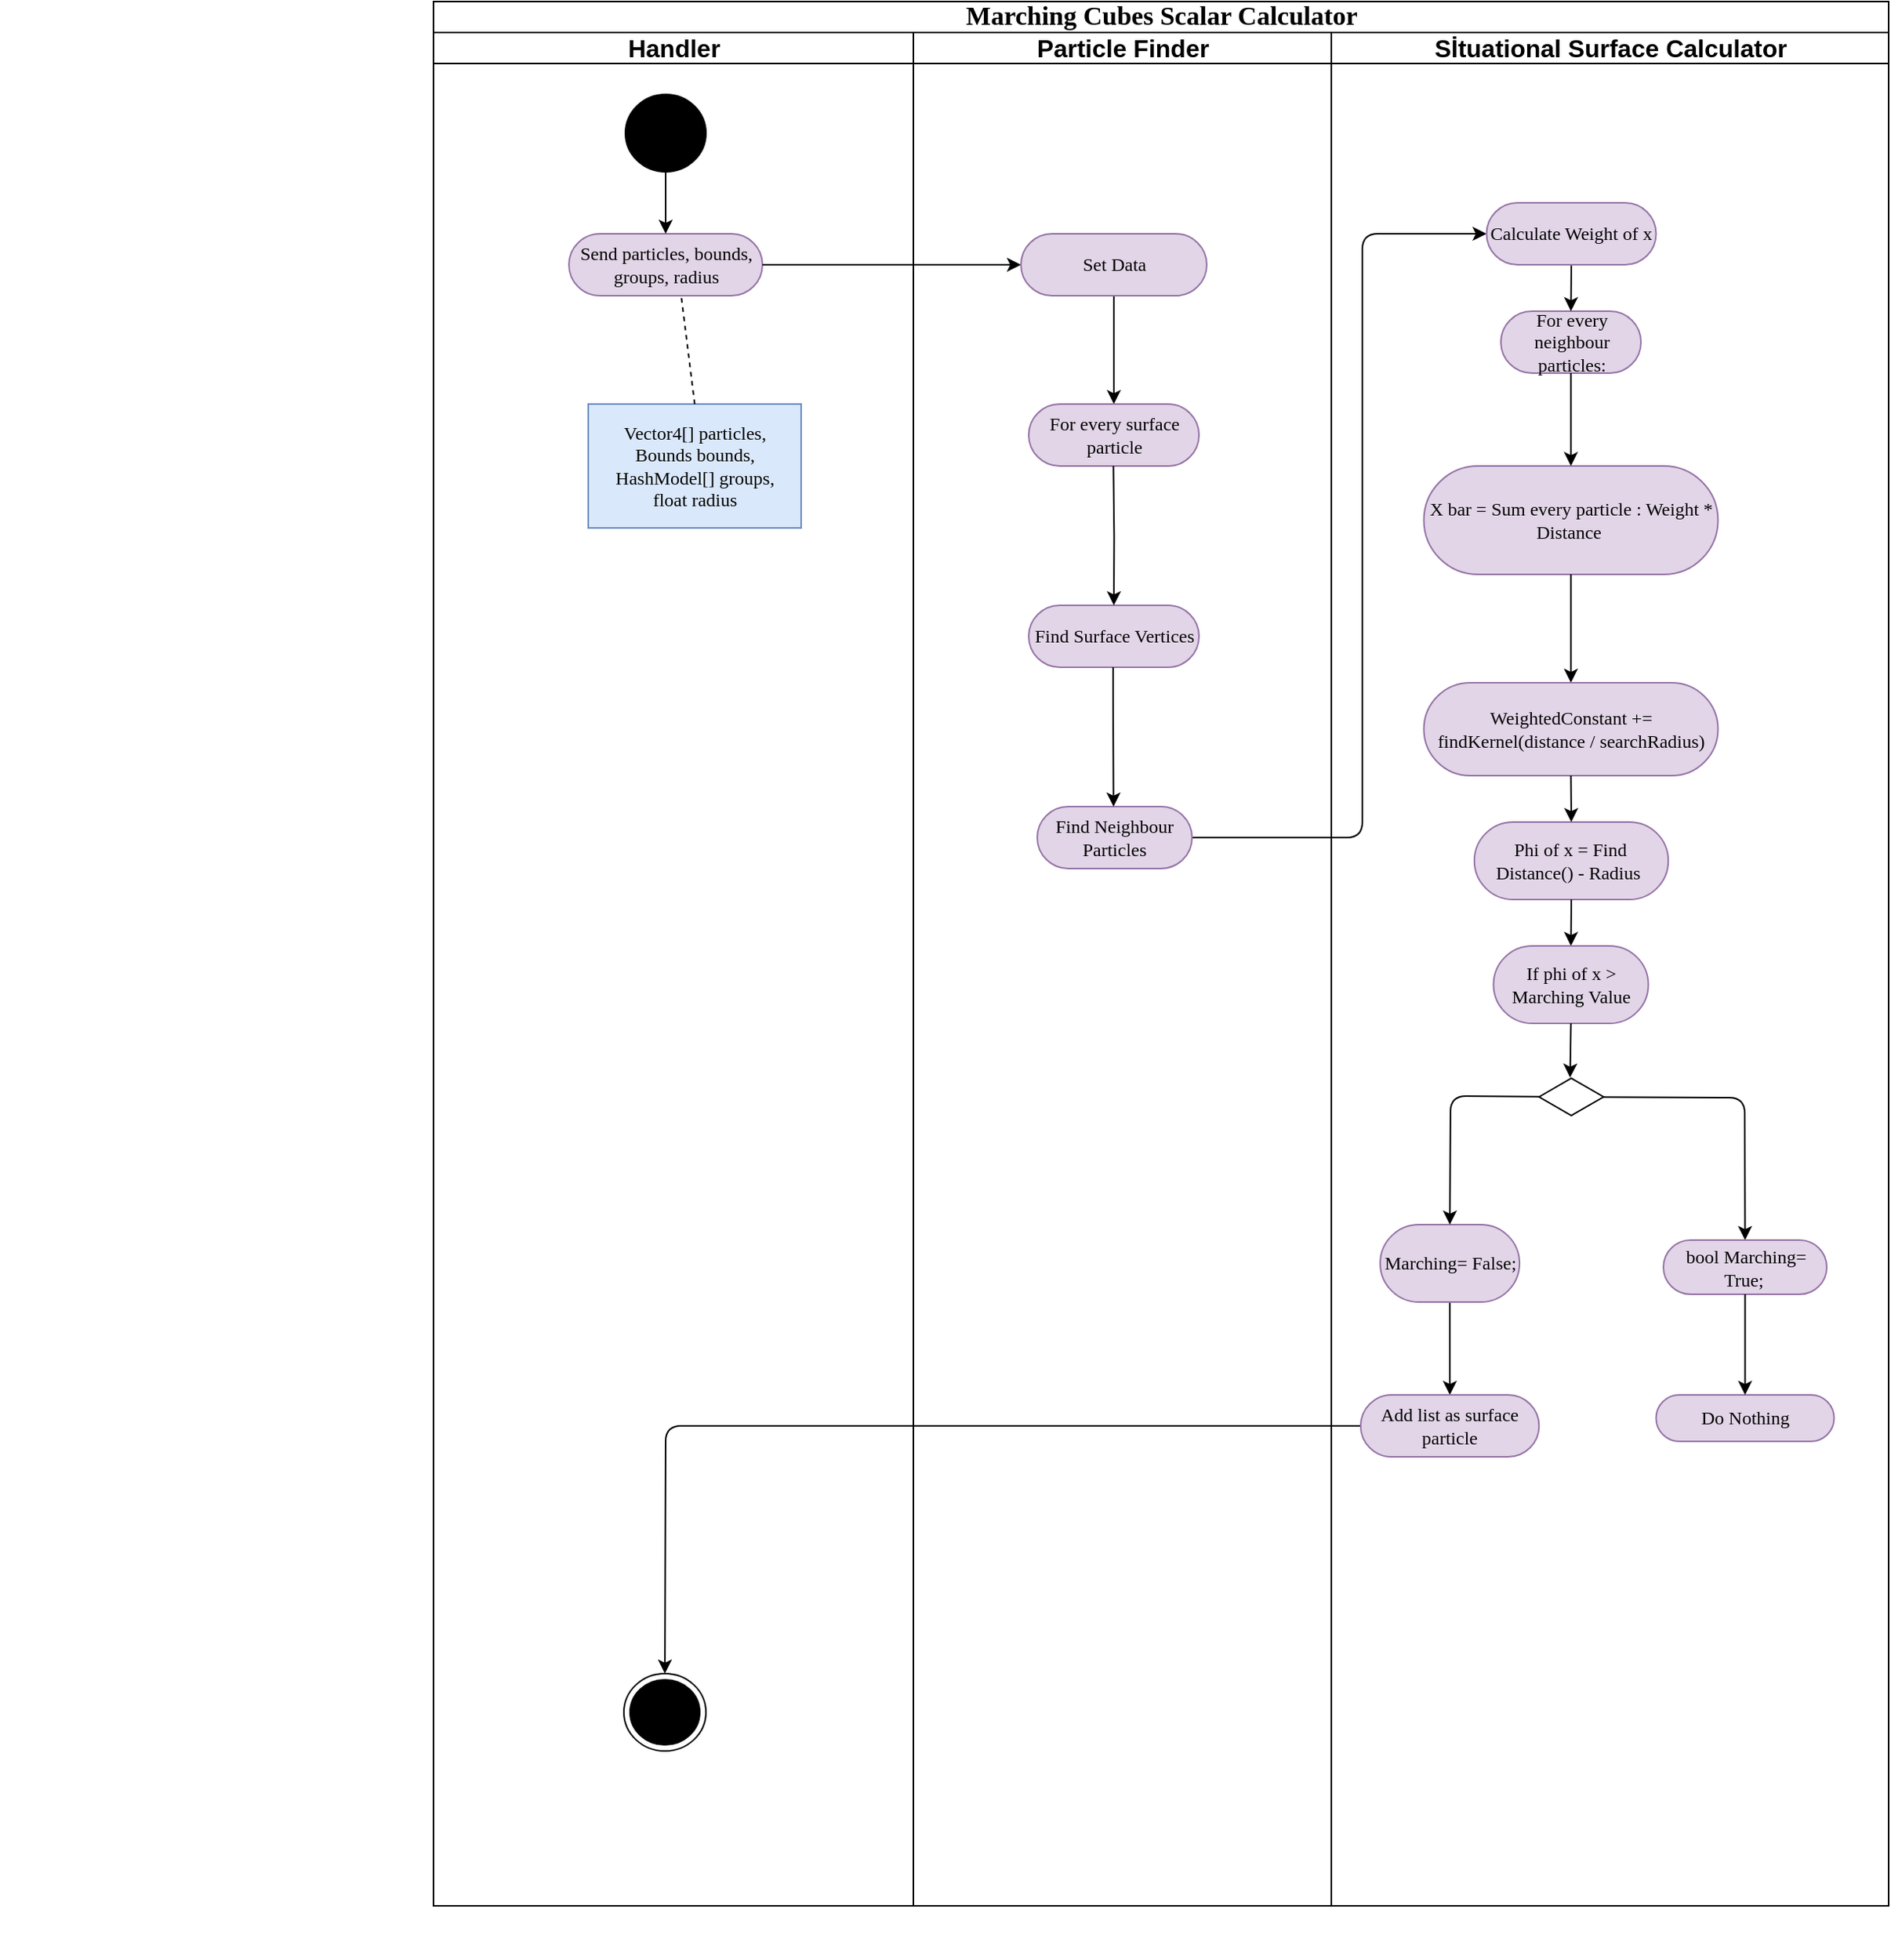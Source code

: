 <mxfile version="12.8.4" type="device"><diagram name="Page-1" id="0783ab3e-0a74-02c8-0abd-f7b4e66b4bec"><mxGraphModel dx="3020" dy="2070" grid="1" gridSize="10" guides="1" tooltips="1" connect="1" arrows="1" fold="1" page="1" pageScale="1" pageWidth="850" pageHeight="1100" background="#ffffff" math="0" shadow="0"><root><mxCell id="0"/><mxCell id="1" parent="0"/><mxCell id="iyxIDx-SKi2XZ2hmheYC-2" value="&lt;font style=&quot;font-size: 17px&quot;&gt;Marching Cubes Scalar Calculator&lt;/font&gt;" style="swimlane;html=1;childLayout=stackLayout;startSize=20;rounded=0;shadow=0;comic=0;labelBackgroundColor=none;strokeWidth=1;fontFamily=Verdana;fontSize=12;align=center;" parent="1" vertex="1"><mxGeometry x="-490" y="-220" width="940" height="1230" as="geometry"><mxRectangle x="40" y="20" width="60" height="20" as="alternateBounds"/></mxGeometry></mxCell><mxCell id="iyxIDx-SKi2XZ2hmheYC-3" value="&lt;font style=&quot;font-size: 16px&quot;&gt;Handler&lt;/font&gt;" style="swimlane;html=1;startSize=20;" parent="iyxIDx-SKi2XZ2hmheYC-2" vertex="1"><mxGeometry y="20" width="310" height="1210" as="geometry"/></mxCell><mxCell id="iyxIDx-SKi2XZ2hmheYC-128" value="" style="ellipse;whiteSpace=wrap;html=1;rounded=0;shadow=0;comic=0;labelBackgroundColor=none;strokeWidth=1;fillColor=#000000;fontFamily=Verdana;fontSize=12;align=center;" parent="iyxIDx-SKi2XZ2hmheYC-3" vertex="1"><mxGeometry x="124" y="40" width="52" height="50" as="geometry"/></mxCell><mxCell id="iyxIDx-SKi2XZ2hmheYC-133" value="Send particles, bounds, groups, radius" style="rounded=1;whiteSpace=wrap;html=1;shadow=0;comic=0;labelBackgroundColor=none;strokeWidth=1;fontFamily=Verdana;fontSize=12;align=center;arcSize=50;fillColor=#e1d5e7;strokeColor=#9673a6;" parent="iyxIDx-SKi2XZ2hmheYC-3" vertex="1"><mxGeometry x="87.5" y="130" width="125" height="40" as="geometry"/></mxCell><mxCell id="9pK3nnr7afZYVy23vYZ--10" value="" style="endArrow=classic;html=1;entryX=0.5;entryY=0;entryDx=0;entryDy=0;exitX=0.5;exitY=1;exitDx=0;exitDy=0;" parent="iyxIDx-SKi2XZ2hmheYC-3" source="iyxIDx-SKi2XZ2hmheYC-128" target="iyxIDx-SKi2XZ2hmheYC-133" edge="1"><mxGeometry width="50" height="50" relative="1" as="geometry"><mxPoint x="30" y="340" as="sourcePoint"/><mxPoint x="80" y="290" as="targetPoint"/></mxGeometry></mxCell><mxCell id="tzsMjS1SY7v5C1gxbMhs-5" value="" style="ellipse;html=1;shape=endState;fillColor=#000000;strokeColor=#000000;" parent="iyxIDx-SKi2XZ2hmheYC-3" vertex="1"><mxGeometry x="123" y="1060" width="53" height="50" as="geometry"/></mxCell><mxCell id="iyxIDx-SKi2XZ2hmheYC-138" value="Vector4[] particles, &lt;br&gt;Bounds bounds,&lt;br&gt;HashModel[] groups,&lt;br&gt;float radius" style="rounded=0;whiteSpace=wrap;html=1;shadow=0;comic=0;labelBackgroundColor=none;strokeWidth=1;fontFamily=Verdana;fontSize=12;align=center;arcSize=50;fillColor=#dae8fc;strokeColor=#6c8ebf;" parent="iyxIDx-SKi2XZ2hmheYC-3" vertex="1"><mxGeometry x="100" y="240" width="137.5" height="80" as="geometry"/></mxCell><mxCell id="9pK3nnr7afZYVy23vYZ--1" value="" style="endArrow=classic;html=1;exitX=1;exitY=0.5;exitDx=0;exitDy=0;entryX=0;entryY=0.5;entryDx=0;entryDy=0;" parent="iyxIDx-SKi2XZ2hmheYC-2" source="iyxIDx-SKi2XZ2hmheYC-133" target="hLqBAORqYOncBG05D6mu-1" edge="1"><mxGeometry width="50" height="50" relative="1" as="geometry"><mxPoint x="130" y="250" as="sourcePoint"/><mxPoint x="480" y="170" as="targetPoint"/></mxGeometry></mxCell><mxCell id="9pK3nnr7afZYVy23vYZ--15" value="" style="endArrow=classic;html=1;exitX=1;exitY=0.5;exitDx=0;exitDy=0;entryX=0;entryY=0.5;entryDx=0;entryDy=0;" parent="iyxIDx-SKi2XZ2hmheYC-2" source="tzsMjS1SY7v5C1gxbMhs-1" target="tzsMjS1SY7v5C1gxbMhs-2" edge="1"><mxGeometry width="50" height="50" relative="1" as="geometry"><mxPoint x="436" y="470" as="sourcePoint"/><mxPoint x="446" y="440" as="targetPoint"/><Array as="points"><mxPoint x="600" y="540"/><mxPoint x="600" y="150"/></Array></mxGeometry></mxCell><mxCell id="9pK3nnr7afZYVy23vYZ--26" value="" style="endArrow=classic;html=1;strokeWidth=1;entryX=0.5;entryY=0;entryDx=0;entryDy=0;exitX=0;exitY=0.5;exitDx=0;exitDy=0;" parent="iyxIDx-SKi2XZ2hmheYC-2" source="VRHiuxaBHReTX8GflnJD-11" target="tzsMjS1SY7v5C1gxbMhs-5" edge="1"><mxGeometry width="50" height="50" relative="1" as="geometry"><mxPoint x="660" y="900" as="sourcePoint"/><mxPoint x="149" y="980" as="targetPoint"/><Array as="points"><mxPoint x="150" y="920"/></Array></mxGeometry></mxCell><mxCell id="iyxIDx-SKi2XZ2hmheYC-12" value="&lt;span style=&quot;font-size: 16px&quot;&gt;Particle Finder&lt;/span&gt;" style="swimlane;html=1;startSize=20;" parent="iyxIDx-SKi2XZ2hmheYC-2" vertex="1"><mxGeometry x="310" y="20" width="270" height="1210" as="geometry"/></mxCell><mxCell id="iyxIDx-SKi2XZ2hmheYC-132" value="Find Surface Vertices" style="rounded=1;whiteSpace=wrap;html=1;shadow=0;comic=0;labelBackgroundColor=none;strokeWidth=1;fontFamily=Verdana;fontSize=12;align=center;arcSize=50;fillColor=#e1d5e7;strokeColor=#9673a6;" parent="iyxIDx-SKi2XZ2hmheYC-12" vertex="1"><mxGeometry x="74.5" y="370" width="110" height="40" as="geometry"/></mxCell><mxCell id="tzsMjS1SY7v5C1gxbMhs-1" value="Find Neighbour Particles" style="rounded=1;whiteSpace=wrap;html=1;shadow=0;comic=0;labelBackgroundColor=none;strokeWidth=1;fontFamily=Verdana;fontSize=12;align=center;arcSize=50;fillColor=#e1d5e7;strokeColor=#9673a6;" parent="iyxIDx-SKi2XZ2hmheYC-12" vertex="1"><mxGeometry x="80" y="500" width="100" height="40" as="geometry"/></mxCell><mxCell id="VRHiuxaBHReTX8GflnJD-18" value="" style="edgeStyle=orthogonalEdgeStyle;rounded=0;orthogonalLoop=1;jettySize=auto;html=1;" parent="iyxIDx-SKi2XZ2hmheYC-12" source="hLqBAORqYOncBG05D6mu-1" target="VRHiuxaBHReTX8GflnJD-17" edge="1"><mxGeometry relative="1" as="geometry"/></mxCell><mxCell id="hLqBAORqYOncBG05D6mu-1" value="Set Data" style="rounded=1;whiteSpace=wrap;html=1;shadow=0;comic=0;labelBackgroundColor=none;strokeWidth=1;fontFamily=Verdana;fontSize=12;align=center;arcSize=50;fillColor=#e1d5e7;strokeColor=#9673a6;" parent="iyxIDx-SKi2XZ2hmheYC-12" vertex="1"><mxGeometry x="69.5" y="130" width="120" height="40" as="geometry"/></mxCell><mxCell id="VRHiuxaBHReTX8GflnJD-17" value="For every surface particle" style="rounded=1;whiteSpace=wrap;html=1;shadow=0;comic=0;labelBackgroundColor=none;strokeWidth=1;fontFamily=Verdana;fontSize=12;align=center;arcSize=50;fillColor=#e1d5e7;strokeColor=#9673a6;" parent="iyxIDx-SKi2XZ2hmheYC-12" vertex="1"><mxGeometry x="74.5" y="240" width="110" height="40" as="geometry"/></mxCell><mxCell id="VRHiuxaBHReTX8GflnJD-25" value="" style="edgeStyle=orthogonalEdgeStyle;rounded=0;orthogonalLoop=1;jettySize=auto;html=1;entryX=0.5;entryY=0;entryDx=0;entryDy=0;" parent="iyxIDx-SKi2XZ2hmheYC-12" target="iyxIDx-SKi2XZ2hmheYC-132" edge="1"><mxGeometry relative="1" as="geometry"><mxPoint x="129.21" y="280" as="sourcePoint"/><mxPoint x="129.21" y="350" as="targetPoint"/></mxGeometry></mxCell><mxCell id="VRHiuxaBHReTX8GflnJD-29" value="" style="edgeStyle=orthogonalEdgeStyle;rounded=0;orthogonalLoop=1;jettySize=auto;html=1;entryX=0.5;entryY=0;entryDx=0;entryDy=0;" parent="iyxIDx-SKi2XZ2hmheYC-12" edge="1"><mxGeometry relative="1" as="geometry"><mxPoint x="129.0" y="410" as="sourcePoint"/><mxPoint x="129.29" y="500" as="targetPoint"/><Array as="points"><mxPoint x="129" y="430"/><mxPoint x="129" y="430"/></Array></mxGeometry></mxCell><mxCell id="iyxIDx-SKi2XZ2hmheYC-28" value="&lt;font style=&quot;font-size: 16px&quot;&gt;Sİtuational Surface Calculator&lt;/font&gt;" style="swimlane;html=1;startSize=20;" parent="iyxIDx-SKi2XZ2hmheYC-2" vertex="1"><mxGeometry x="580" y="20" width="360" height="1210" as="geometry"/></mxCell><mxCell id="iyxIDx-SKi2XZ2hmheYC-149" value="For every neighbour particles:" style="rounded=1;whiteSpace=wrap;html=1;shadow=0;comic=0;labelBackgroundColor=none;strokeWidth=1;fontFamily=Verdana;fontSize=12;align=center;arcSize=50;fillColor=#e1d5e7;strokeColor=#9673a6;" parent="iyxIDx-SKi2XZ2hmheYC-28" vertex="1"><mxGeometry x="109.5" y="180" width="90.5" height="40" as="geometry"/></mxCell><mxCell id="iyxIDx-SKi2XZ2hmheYC-150" value="X bar = Sum every particle : Weight * Distance&amp;nbsp;" style="rounded=1;whiteSpace=wrap;html=1;shadow=0;comic=0;labelBackgroundColor=none;strokeWidth=1;fontFamily=Verdana;fontSize=12;align=center;arcSize=50;fillColor=#e1d5e7;strokeColor=#9673a6;" parent="iyxIDx-SKi2XZ2hmheYC-28" vertex="1"><mxGeometry x="59.75" y="280" width="190" height="70" as="geometry"/></mxCell><mxCell id="9pK3nnr7afZYVy23vYZ--16" value="" style="endArrow=classic;html=1;exitX=0.5;exitY=1;exitDx=0;exitDy=0;entryX=0.5;entryY=0;entryDx=0;entryDy=0;" parent="iyxIDx-SKi2XZ2hmheYC-28" target="iyxIDx-SKi2XZ2hmheYC-149" edge="1" source="tzsMjS1SY7v5C1gxbMhs-2"><mxGeometry width="50" height="50" relative="1" as="geometry"><mxPoint x="153" y="150" as="sourcePoint"/><mxPoint x="152.538" y="198.42" as="targetPoint"/></mxGeometry></mxCell><mxCell id="9pK3nnr7afZYVy23vYZ--22" value="" style="endArrow=classic;html=1;exitX=0.5;exitY=1;exitDx=0;exitDy=0;entryX=0.5;entryY=0;entryDx=0;entryDy=0;" parent="iyxIDx-SKi2XZ2hmheYC-28" source="iyxIDx-SKi2XZ2hmheYC-149" target="iyxIDx-SKi2XZ2hmheYC-150" edge="1"><mxGeometry width="50" height="50" relative="1" as="geometry"><mxPoint x="140.5" y="390" as="sourcePoint"/><mxPoint x="150" y="300" as="targetPoint"/></mxGeometry></mxCell><mxCell id="9pK3nnr7afZYVy23vYZ--25" value="" style="endArrow=classic;html=1;exitX=0.5;exitY=1;exitDx=0;exitDy=0;entryX=0.5;entryY=0;entryDx=0;entryDy=0;" parent="iyxIDx-SKi2XZ2hmheYC-28" source="iyxIDx-SKi2XZ2hmheYC-150" target="hLqBAORqYOncBG05D6mu-14" edge="1"><mxGeometry width="50" height="50" relative="1" as="geometry"><mxPoint x="215.672" y="320.2" as="sourcePoint"/><mxPoint x="154" y="420" as="targetPoint"/></mxGeometry></mxCell><mxCell id="tzsMjS1SY7v5C1gxbMhs-2" value="Calculate Weight of x" style="rounded=1;whiteSpace=wrap;html=1;shadow=0;comic=0;labelBackgroundColor=none;strokeWidth=1;fontFamily=Verdana;fontSize=12;align=center;arcSize=50;fillColor=#e1d5e7;strokeColor=#9673a6;" parent="iyxIDx-SKi2XZ2hmheYC-28" vertex="1"><mxGeometry x="100.25" y="110" width="109.5" height="40" as="geometry"/></mxCell><mxCell id="hLqBAORqYOncBG05D6mu-14" value="WeightedConstant += findKernel(distance / searchRadius)" style="rounded=1;whiteSpace=wrap;html=1;shadow=0;comic=0;labelBackgroundColor=none;strokeWidth=1;fontFamily=Verdana;fontSize=12;align=center;arcSize=50;fillColor=#e1d5e7;strokeColor=#9673a6;" parent="iyxIDx-SKi2XZ2hmheYC-28" vertex="1"><mxGeometry x="59.75" y="420" width="190" height="60" as="geometry"/></mxCell><mxCell id="hLqBAORqYOncBG05D6mu-16" value="Phi of x = Find Distance() - Radius&amp;nbsp;" style="rounded=1;whiteSpace=wrap;html=1;shadow=0;comic=0;labelBackgroundColor=none;strokeWidth=1;fontFamily=Verdana;fontSize=12;align=center;arcSize=50;fillColor=#e1d5e7;strokeColor=#9673a6;" parent="iyxIDx-SKi2XZ2hmheYC-28" vertex="1"><mxGeometry x="92.38" y="510" width="125.25" height="50" as="geometry"/></mxCell><mxCell id="hLqBAORqYOncBG05D6mu-15" value="" style="endArrow=classic;html=1;exitX=0.5;exitY=1;exitDx=0;exitDy=0;entryX=0.5;entryY=0;entryDx=0;entryDy=0;" parent="iyxIDx-SKi2XZ2hmheYC-28" source="hLqBAORqYOncBG05D6mu-14" target="hLqBAORqYOncBG05D6mu-16" edge="1"><mxGeometry width="50" height="50" relative="1" as="geometry"><mxPoint x="165" y="390" as="sourcePoint"/><mxPoint x="155" y="540" as="targetPoint"/></mxGeometry></mxCell><mxCell id="VRHiuxaBHReTX8GflnJD-12" value="" style="edgeStyle=orthogonalEdgeStyle;rounded=0;orthogonalLoop=1;jettySize=auto;html=1;entryX=0.5;entryY=0;entryDx=0;entryDy=0;" parent="iyxIDx-SKi2XZ2hmheYC-28" source="VRHiuxaBHReTX8GflnJD-2" target="VRHiuxaBHReTX8GflnJD-11" edge="1"><mxGeometry relative="1" as="geometry"><mxPoint x="76.54" y="865" as="targetPoint"/></mxGeometry></mxCell><mxCell id="VRHiuxaBHReTX8GflnJD-2" value="Marching= False;" style="rounded=1;whiteSpace=wrap;html=1;shadow=0;comic=0;labelBackgroundColor=none;strokeWidth=1;fontFamily=Verdana;fontSize=12;align=center;arcSize=50;fillColor=#e1d5e7;strokeColor=#9673a6;" parent="iyxIDx-SKi2XZ2hmheYC-28" vertex="1"><mxGeometry x="31.54" y="770" width="90" height="50" as="geometry"/></mxCell><mxCell id="VRHiuxaBHReTX8GflnJD-3" value="" style="endArrow=classic;html=1;entryX=0.5;entryY=0;entryDx=0;entryDy=0;exitX=0.004;exitY=0.493;exitDx=0;exitDy=0;exitPerimeter=0;" parent="iyxIDx-SKi2XZ2hmheYC-28" source="ongONLcysgriTdB4H1pa-1" target="VRHiuxaBHReTX8GflnJD-2" edge="1"><mxGeometry width="50" height="50" relative="1" as="geometry"><mxPoint x="155" y="630" as="sourcePoint"/><mxPoint x="70" y="680" as="targetPoint"/><Array as="points"><mxPoint x="77" y="687"/></Array></mxGeometry></mxCell><mxCell id="VRHiuxaBHReTX8GflnJD-4" value="" style="endArrow=classic;html=1;exitX=0.964;exitY=0.507;exitDx=0;exitDy=0;exitPerimeter=0;entryX=0.5;entryY=0;entryDx=0;entryDy=0;" parent="iyxIDx-SKi2XZ2hmheYC-28" source="ongONLcysgriTdB4H1pa-1" edge="1" target="VRHiuxaBHReTX8GflnJD-5"><mxGeometry width="50" height="50" relative="1" as="geometry"><mxPoint x="155" y="620" as="sourcePoint"/><mxPoint x="260" y="680" as="targetPoint"/><Array as="points"><mxPoint x="267" y="688"/></Array></mxGeometry></mxCell><mxCell id="VRHiuxaBHReTX8GflnJD-5" value="bool Marching= True;&amp;nbsp;" style="rounded=1;whiteSpace=wrap;html=1;shadow=0;comic=0;labelBackgroundColor=none;strokeWidth=1;fontFamily=Verdana;fontSize=12;align=center;arcSize=50;fillColor=#e1d5e7;strokeColor=#9673a6;" parent="iyxIDx-SKi2XZ2hmheYC-28" vertex="1"><mxGeometry x="214.5" y="780" width="105.5" height="35" as="geometry"/></mxCell><mxCell id="VRHiuxaBHReTX8GflnJD-7" value="Do Nothing" style="rounded=1;whiteSpace=wrap;html=1;shadow=0;comic=0;labelBackgroundColor=none;strokeWidth=1;fontFamily=Verdana;fontSize=12;align=center;arcSize=50;fillColor=#e1d5e7;strokeColor=#9673a6;" parent="iyxIDx-SKi2XZ2hmheYC-28" vertex="1"><mxGeometry x="209.75" y="880" width="115" height="30" as="geometry"/></mxCell><mxCell id="VRHiuxaBHReTX8GflnJD-11" value="Add list as surface particle" style="rounded=1;whiteSpace=wrap;html=1;shadow=0;comic=0;labelBackgroundColor=none;strokeWidth=1;fontFamily=Verdana;fontSize=12;align=center;arcSize=50;fillColor=#e1d5e7;strokeColor=#9673a6;" parent="iyxIDx-SKi2XZ2hmheYC-28" vertex="1"><mxGeometry x="18.92" y="880" width="115.25" height="40" as="geometry"/></mxCell><mxCell id="ongONLcysgriTdB4H1pa-1" value="" style="html=1;whiteSpace=wrap;aspect=fixed;shape=isoRectangle;" vertex="1" parent="iyxIDx-SKi2XZ2hmheYC-28"><mxGeometry x="134.17" y="675" width="41.67" height="25" as="geometry"/></mxCell><mxCell id="ongONLcysgriTdB4H1pa-2" value="" style="endArrow=classic;html=1;exitX=0.5;exitY=1;exitDx=0;exitDy=0;entryX=0.5;entryY=0;entryDx=0;entryDy=0;" edge="1" parent="iyxIDx-SKi2XZ2hmheYC-28" source="hLqBAORqYOncBG05D6mu-16" target="ongONLcysgriTdB4H1pa-3"><mxGeometry width="50" height="50" relative="1" as="geometry"><mxPoint x="165" y="500" as="sourcePoint"/><mxPoint x="165.005" y="540" as="targetPoint"/></mxGeometry></mxCell><mxCell id="ongONLcysgriTdB4H1pa-3" value="If phi of x &amp;gt; Marching Value" style="rounded=1;whiteSpace=wrap;html=1;shadow=0;comic=0;labelBackgroundColor=none;strokeWidth=1;fontFamily=Verdana;fontSize=12;align=center;arcSize=50;fillColor=#e1d5e7;strokeColor=#9673a6;" vertex="1" parent="iyxIDx-SKi2XZ2hmheYC-28"><mxGeometry x="104.75" y="590" width="100" height="50" as="geometry"/></mxCell><mxCell id="ongONLcysgriTdB4H1pa-4" value="" style="endArrow=classic;html=1;entryX=0.5;entryY=0;entryDx=0;entryDy=0;exitX=0.5;exitY=1;exitDx=0;exitDy=0;" edge="1" parent="iyxIDx-SKi2XZ2hmheYC-28" source="VRHiuxaBHReTX8GflnJD-5" target="VRHiuxaBHReTX8GflnJD-7"><mxGeometry width="50" height="50" relative="1" as="geometry"><mxPoint x="172" y="890" as="sourcePoint"/><mxPoint x="222" y="840" as="targetPoint"/></mxGeometry></mxCell><mxCell id="ongONLcysgriTdB4H1pa-5" value="" style="endArrow=classic;html=1;entryX=0.481;entryY=0;entryDx=0;entryDy=0;entryPerimeter=0;exitX=0.5;exitY=1;exitDx=0;exitDy=0;" edge="1" parent="iyxIDx-SKi2XZ2hmheYC-28" source="ongONLcysgriTdB4H1pa-3" target="ongONLcysgriTdB4H1pa-1"><mxGeometry width="50" height="50" relative="1" as="geometry"><mxPoint x="270" y="650" as="sourcePoint"/><mxPoint x="320" y="600" as="targetPoint"/></mxGeometry></mxCell><mxCell id="iyxIDx-SKi2XZ2hmheYC-140" value="" style="text;strokeColor=none;fillColor=none;align=left;verticalAlign=middle;spacingTop=-1;spacingLeft=4;spacingRight=4;rotatable=0;labelPosition=right;points=[];portConstraint=eastwest;" parent="1" vertex="1"><mxGeometry x="-770" y="1030" width="20" height="14" as="geometry"/></mxCell><mxCell id="tzsMjS1SY7v5C1gxbMhs-3" value="" style="endArrow=none;dashed=1;html=1;exitX=0.5;exitY=0;exitDx=0;exitDy=0;" parent="1" source="iyxIDx-SKi2XZ2hmheYC-138" edge="1"><mxGeometry width="50" height="50" relative="1" as="geometry"><mxPoint x="-250" y="240" as="sourcePoint"/><mxPoint x="-330" y="-30" as="targetPoint"/></mxGeometry></mxCell></root></mxGraphModel></diagram></mxfile>